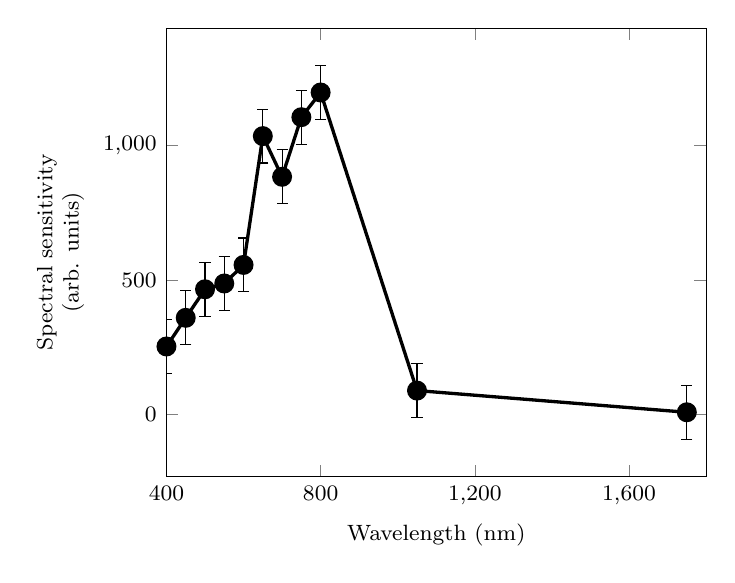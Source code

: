﻿% Recommended preamble:
\begin{tikzpicture}
%\pgfplotsset{every axis/.append style={
%                    label style={font=\huge},
%                    tick label style={font=\large}  
%                    }}

\begin{axis}[ylabel={Spectral sensitivity\\ (arb. units)},ylabel style={align=center},
,xlabel={Wavelength (nm)},
xmin=400,
xmax=1800,
xtick distance=400,
axis background/.style={fill=white},
label style={font=\footnotesize},
tick  label style={font=\footnotesize}
]
    
\addplot+[mark options={fill=black,scale=1.5},color={black}, very thick,error bars/.cd,
            y dir=both,y fixed=100,]
        coordinates {
(400,252.564)
(450,359.007)
(500,465.131)
(550,486.686)
(600,555.687)
(650,1034.497)
(700,883.177)
(750,1104.816)
(800,1196.576)
(1050,88.706)
(1750,8.015)
};
\end{axis}
\end{tikzpicture}
